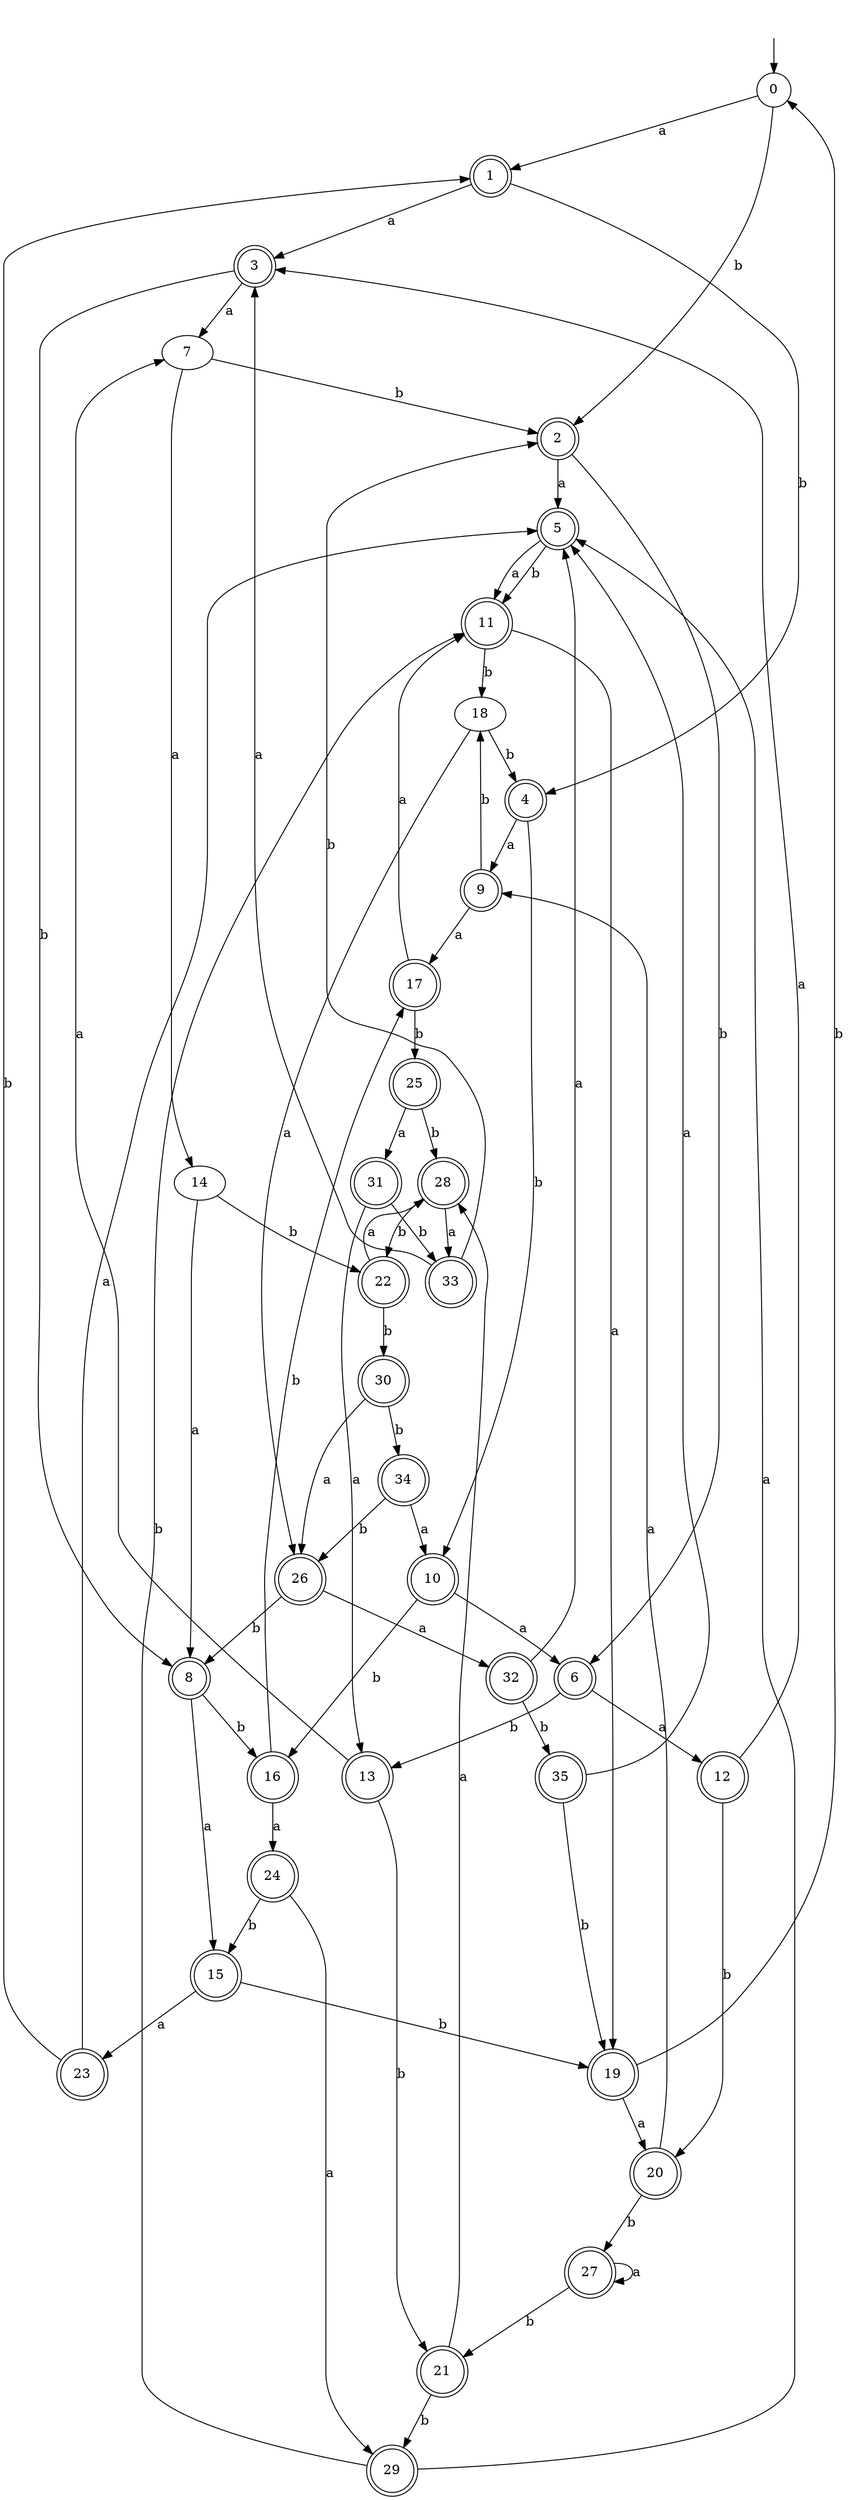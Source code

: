 digraph RandomDFA {
  __start0 [label="", shape=none];
  __start0 -> 0 [label=""];
  0 [shape=circle]
  0 -> 1 [label="a"]
  0 -> 2 [label="b"]
  1 [shape=doublecircle]
  1 -> 3 [label="a"]
  1 -> 4 [label="b"]
  2 [shape=doublecircle]
  2 -> 5 [label="a"]
  2 -> 6 [label="b"]
  3 [shape=doublecircle]
  3 -> 7 [label="a"]
  3 -> 8 [label="b"]
  4 [shape=doublecircle]
  4 -> 9 [label="a"]
  4 -> 10 [label="b"]
  5 [shape=doublecircle]
  5 -> 11 [label="a"]
  5 -> 11 [label="b"]
  6 [shape=doublecircle]
  6 -> 12 [label="a"]
  6 -> 13 [label="b"]
  7
  7 -> 14 [label="a"]
  7 -> 2 [label="b"]
  8 [shape=doublecircle]
  8 -> 15 [label="a"]
  8 -> 16 [label="b"]
  9 [shape=doublecircle]
  9 -> 17 [label="a"]
  9 -> 18 [label="b"]
  10 [shape=doublecircle]
  10 -> 6 [label="a"]
  10 -> 16 [label="b"]
  11 [shape=doublecircle]
  11 -> 19 [label="a"]
  11 -> 18 [label="b"]
  12 [shape=doublecircle]
  12 -> 3 [label="a"]
  12 -> 20 [label="b"]
  13 [shape=doublecircle]
  13 -> 7 [label="a"]
  13 -> 21 [label="b"]
  14
  14 -> 8 [label="a"]
  14 -> 22 [label="b"]
  15 [shape=doublecircle]
  15 -> 23 [label="a"]
  15 -> 19 [label="b"]
  16 [shape=doublecircle]
  16 -> 24 [label="a"]
  16 -> 17 [label="b"]
  17 [shape=doublecircle]
  17 -> 11 [label="a"]
  17 -> 25 [label="b"]
  18
  18 -> 26 [label="a"]
  18 -> 4 [label="b"]
  19 [shape=doublecircle]
  19 -> 20 [label="a"]
  19 -> 0 [label="b"]
  20 [shape=doublecircle]
  20 -> 9 [label="a"]
  20 -> 27 [label="b"]
  21 [shape=doublecircle]
  21 -> 28 [label="a"]
  21 -> 29 [label="b"]
  22 [shape=doublecircle]
  22 -> 28 [label="a"]
  22 -> 30 [label="b"]
  23 [shape=doublecircle]
  23 -> 5 [label="a"]
  23 -> 1 [label="b"]
  24 [shape=doublecircle]
  24 -> 29 [label="a"]
  24 -> 15 [label="b"]
  25 [shape=doublecircle]
  25 -> 31 [label="a"]
  25 -> 28 [label="b"]
  26 [shape=doublecircle]
  26 -> 32 [label="a"]
  26 -> 8 [label="b"]
  27 [shape=doublecircle]
  27 -> 27 [label="a"]
  27 -> 21 [label="b"]
  28 [shape=doublecircle]
  28 -> 33 [label="a"]
  28 -> 22 [label="b"]
  29 [shape=doublecircle]
  29 -> 5 [label="a"]
  29 -> 11 [label="b"]
  30 [shape=doublecircle]
  30 -> 26 [label="a"]
  30 -> 34 [label="b"]
  31 [shape=doublecircle]
  31 -> 13 [label="a"]
  31 -> 33 [label="b"]
  32 [shape=doublecircle]
  32 -> 5 [label="a"]
  32 -> 35 [label="b"]
  33 [shape=doublecircle]
  33 -> 3 [label="a"]
  33 -> 2 [label="b"]
  34 [shape=doublecircle]
  34 -> 10 [label="a"]
  34 -> 26 [label="b"]
  35 [shape=doublecircle]
  35 -> 5 [label="a"]
  35 -> 19 [label="b"]
}
